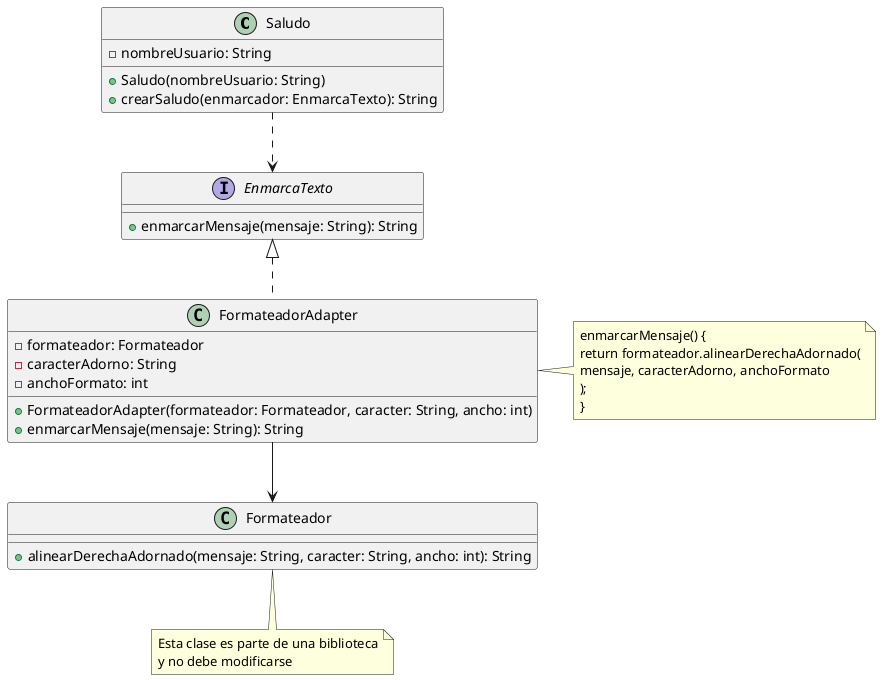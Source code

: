 @startuml
class Saludo {
    -nombreUsuario: String
    +Saludo(nombreUsuario: String)
    +crearSaludo(enmarcador: EnmarcaTexto): String
}

interface EnmarcaTexto {
    +enmarcarMensaje(mensaje: String): String
}

class Formateador {
    +alinearDerechaAdornado(mensaje: String, caracter: String, ancho: int): String
}

class FormateadorAdapter implements EnmarcaTexto {
    -formateador: Formateador
    -caracterAdorno: String
    -anchoFormato: int

    +FormateadorAdapter(formateador: Formateador, caracter: String, ancho: int)
    +enmarcarMensaje(mensaje: String): String
}

Saludo ..> EnmarcaTexto
FormateadorAdapter --> Formateador

note bottom of Formateador
    Esta clase es parte de una biblioteca
    y no debe modificarse
end note

note right of FormateadorAdapter
    enmarcarMensaje() {
    return formateador.alinearDerechaAdornado(
    mensaje, caracterAdorno, anchoFormato
    );
    }
end note
@enduml